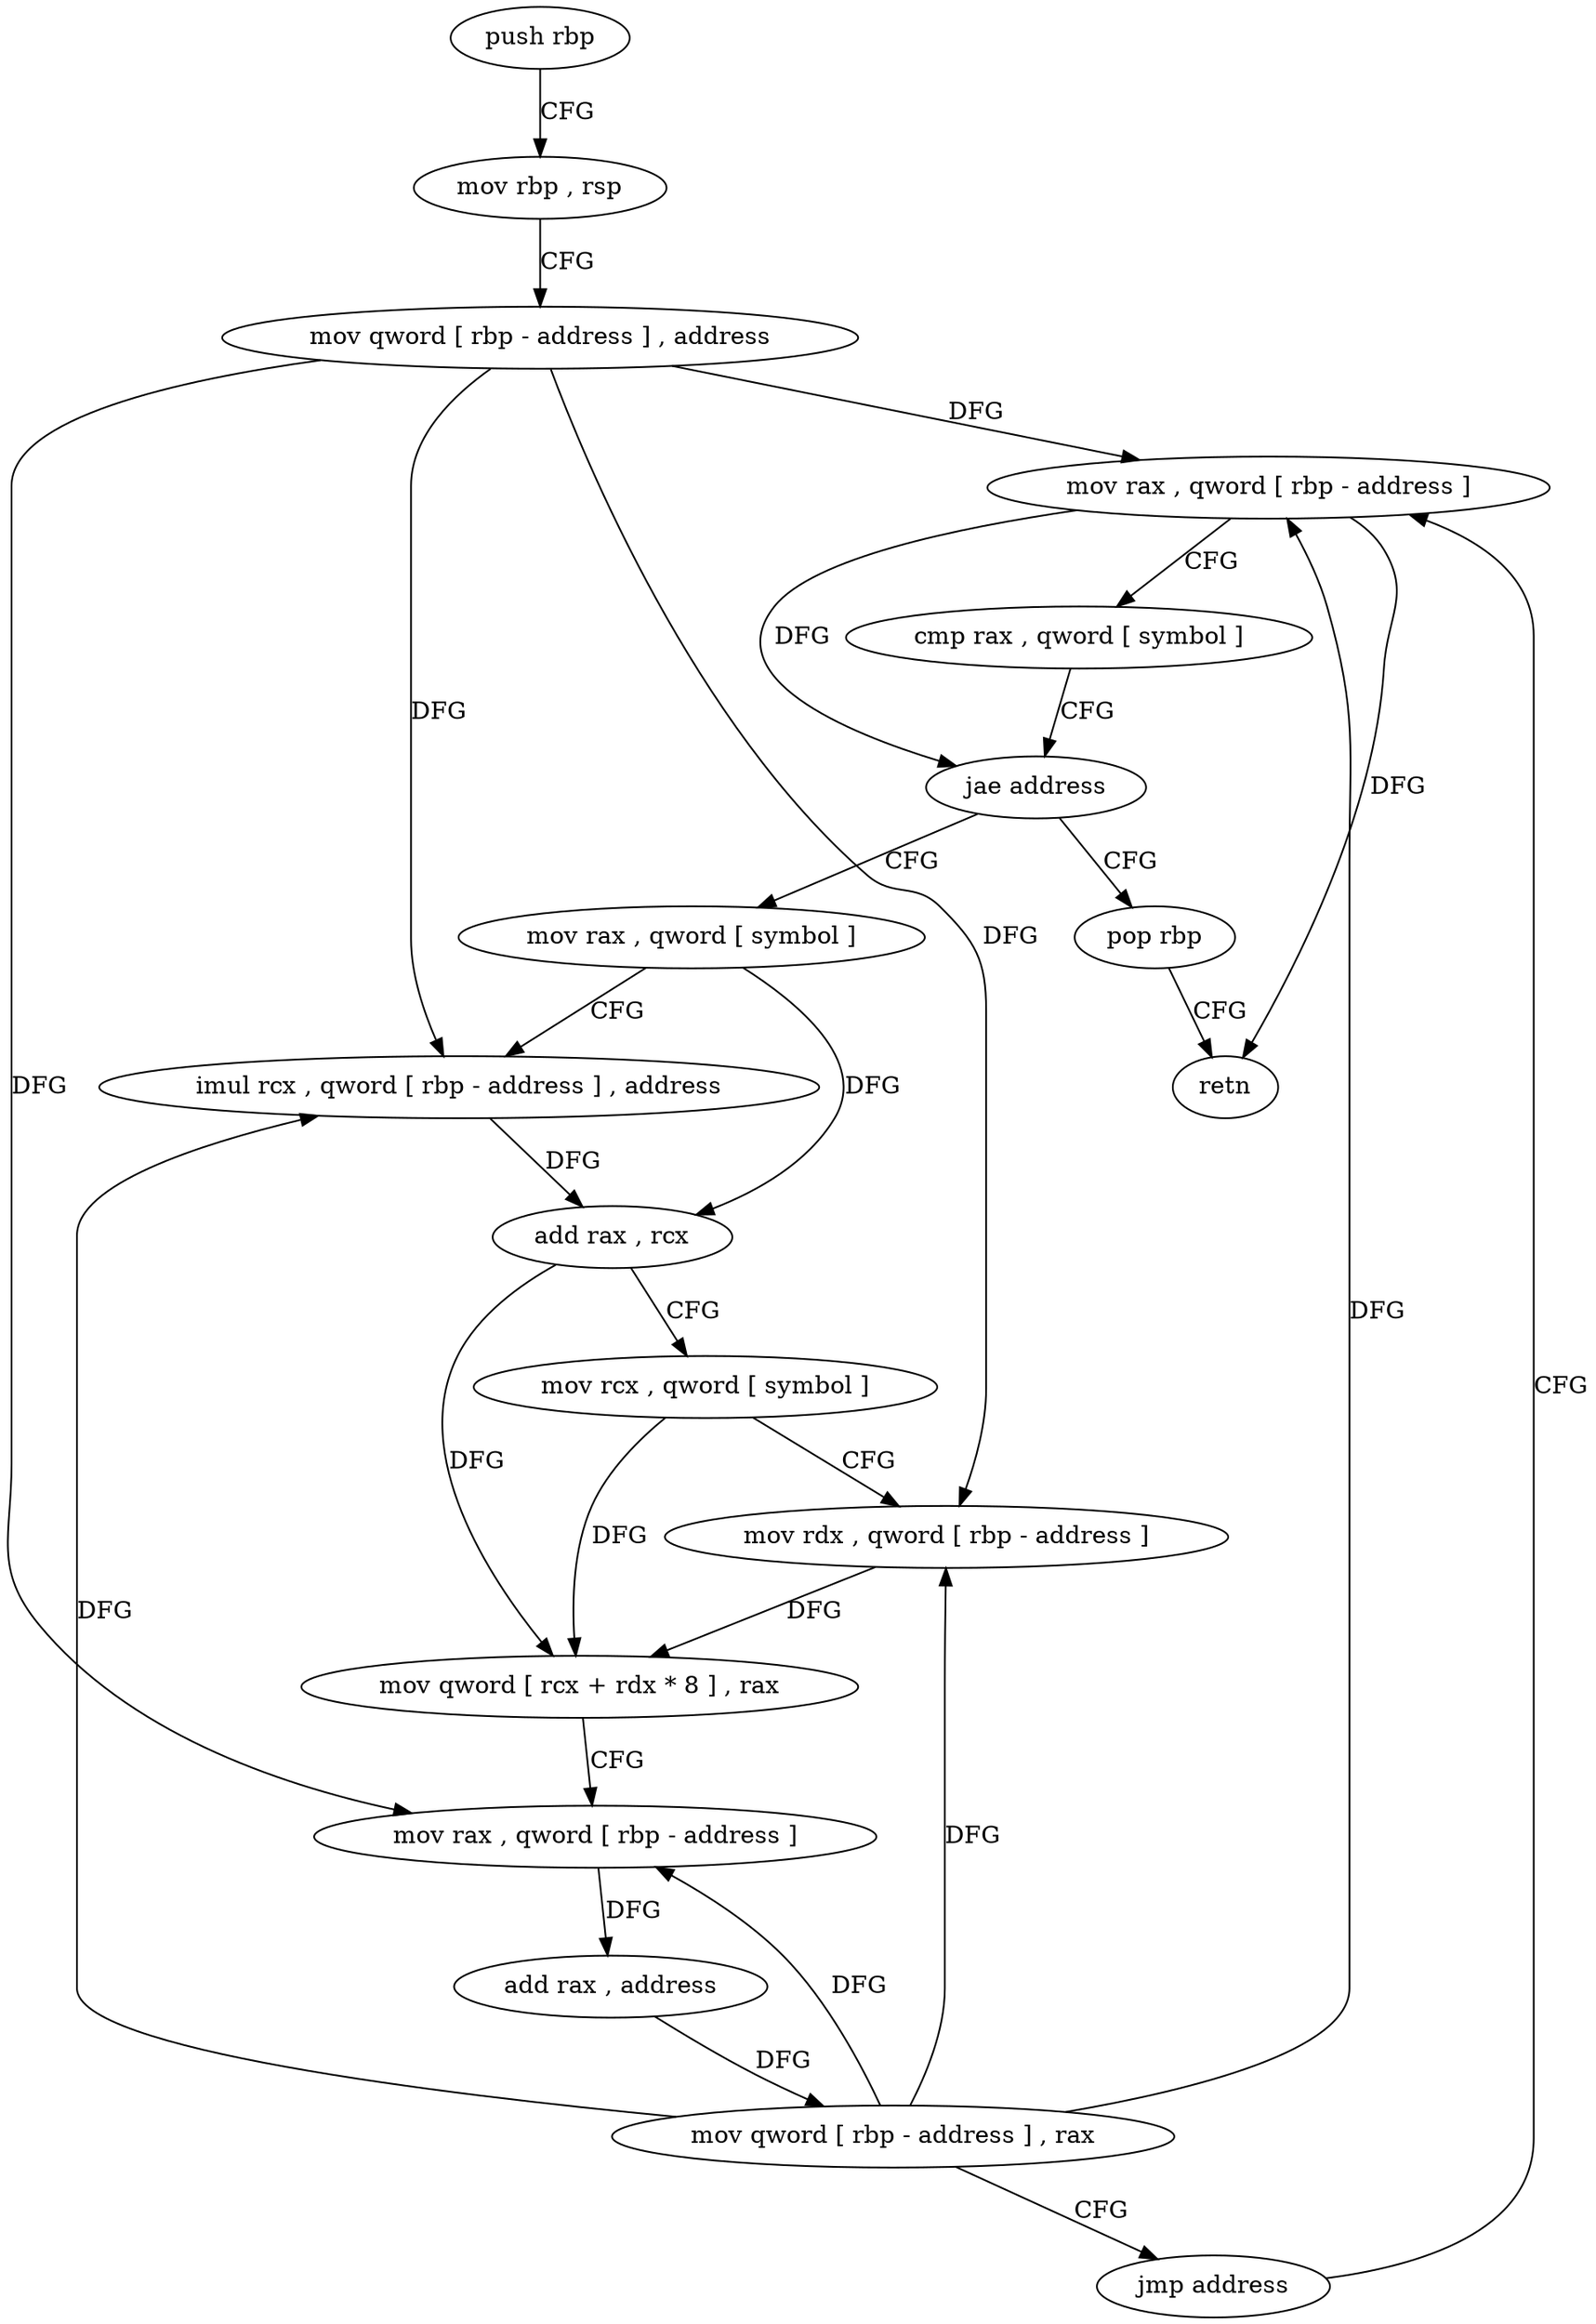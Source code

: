 digraph "func" {
"4235712" [label = "push rbp" ]
"4235713" [label = "mov rbp , rsp" ]
"4235716" [label = "mov qword [ rbp - address ] , address" ]
"4235724" [label = "mov rax , qword [ rbp - address ]" ]
"4235796" [label = "pop rbp" ]
"4235797" [label = "retn" ]
"4235742" [label = "mov rax , qword [ symbol ]" ]
"4235750" [label = "imul rcx , qword [ rbp - address ] , address" ]
"4235758" [label = "add rax , rcx" ]
"4235761" [label = "mov rcx , qword [ symbol ]" ]
"4235769" [label = "mov rdx , qword [ rbp - address ]" ]
"4235773" [label = "mov qword [ rcx + rdx * 8 ] , rax" ]
"4235777" [label = "mov rax , qword [ rbp - address ]" ]
"4235781" [label = "add rax , address" ]
"4235787" [label = "mov qword [ rbp - address ] , rax" ]
"4235791" [label = "jmp address" ]
"4235728" [label = "cmp rax , qword [ symbol ]" ]
"4235736" [label = "jae address" ]
"4235712" -> "4235713" [ label = "CFG" ]
"4235713" -> "4235716" [ label = "CFG" ]
"4235716" -> "4235724" [ label = "DFG" ]
"4235716" -> "4235750" [ label = "DFG" ]
"4235716" -> "4235769" [ label = "DFG" ]
"4235716" -> "4235777" [ label = "DFG" ]
"4235724" -> "4235728" [ label = "CFG" ]
"4235724" -> "4235736" [ label = "DFG" ]
"4235724" -> "4235797" [ label = "DFG" ]
"4235796" -> "4235797" [ label = "CFG" ]
"4235742" -> "4235750" [ label = "CFG" ]
"4235742" -> "4235758" [ label = "DFG" ]
"4235750" -> "4235758" [ label = "DFG" ]
"4235758" -> "4235761" [ label = "CFG" ]
"4235758" -> "4235773" [ label = "DFG" ]
"4235761" -> "4235769" [ label = "CFG" ]
"4235761" -> "4235773" [ label = "DFG" ]
"4235769" -> "4235773" [ label = "DFG" ]
"4235773" -> "4235777" [ label = "CFG" ]
"4235777" -> "4235781" [ label = "DFG" ]
"4235781" -> "4235787" [ label = "DFG" ]
"4235787" -> "4235791" [ label = "CFG" ]
"4235787" -> "4235724" [ label = "DFG" ]
"4235787" -> "4235750" [ label = "DFG" ]
"4235787" -> "4235769" [ label = "DFG" ]
"4235787" -> "4235777" [ label = "DFG" ]
"4235791" -> "4235724" [ label = "CFG" ]
"4235728" -> "4235736" [ label = "CFG" ]
"4235736" -> "4235796" [ label = "CFG" ]
"4235736" -> "4235742" [ label = "CFG" ]
}
